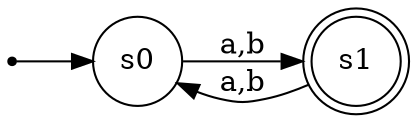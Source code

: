 digraph{
    rankdir = LR;
    node [shape=point]
    start
    node [shape=doublecircle]
    s1
    node [shape=circle]
    start -> s0
    s1 -> s0 [label="a,b"]
    s0 -> s1 [label="a,b"]
}
